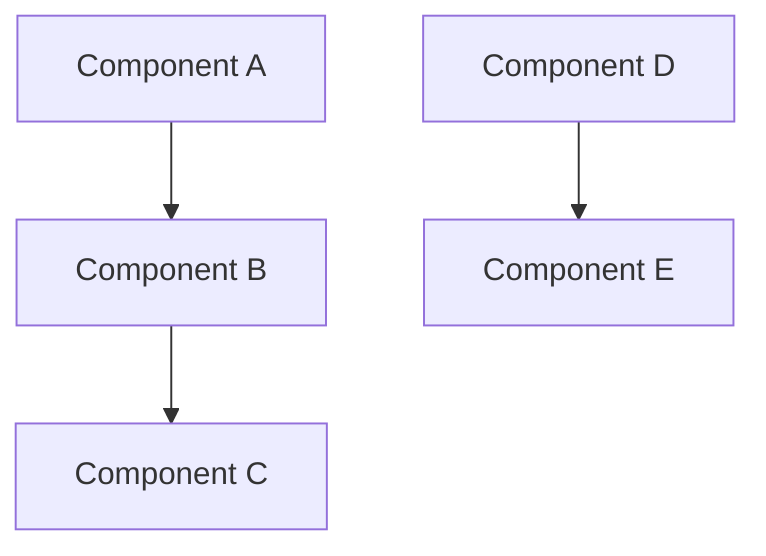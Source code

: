 graph TD
    A["Component A"] --> B["Component B"]
    B["Component B"] --> C["Component C"]
    D["Component D"] --> E["Component E"]